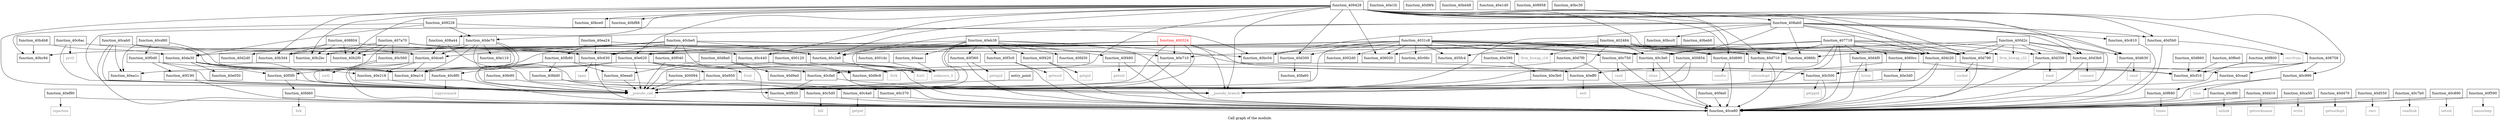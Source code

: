 digraph "Call graph of the module." {
  label="Call graph of the module.";
  node [shape=record];

  Node_function_40f190 [label="{function_40f190}"];
  Node_function_40ef90 [label="{function_40ef90}"];
  Node_function_40c06c [label="{function_40c06c}"];
  Node_function_40c2e0 [label="{function_40c2e0}"];
  Node_function_40c370 [label="{function_40c370}"];
  Node_function_40c3e0 [label="{function_40c3e0}"];
  Node_function_40c440 [label="{function_40c440}"];
  Node_function_40c4a0 [label="{function_40c4a0}"];
  Node_function_40d350 [label="{function_40d350}"];
  Node_function_40e1fc [label="{function_40e1fc}"];
  Node_function_40c990 [label="{function_40c990}"];
  Node_function_40d790 [label="{function_40d790}"];
  Node_function_40eea0 [label="{function_40eea0}"];
  Node_function_40c500 [label="{function_40c500}"];
  Node_function_40d7f0 [label="{function_40d7f0}"];
  Node_function_40d3b0 [label="{function_40d3b0}"];
  Node_function_40e218 [label="{function_40e218}"];
  Node_function_40e390 [label="{function_40e390}"];
  Node_function_40d860 [label="{function_40d860}"];
  Node_function_40c9f0 [label="{function_40c9f0}"];
  Node_function_40d410 [label="{function_40d410}"];
  Node_function_40c560 [label="{function_40c560}"];
  Node_function_40d8a0 [label="{function_40d8a0}"];
  Node_function_40e3b0 [label="{function_40e3b0}"];
  Node_function_40d9a0 [label="{function_40d9a0}"];
  Node_function_40c5d0 [label="{function_40c5d0}"];
  Node_function_40d9c8 [label="{function_40d9c8}"];
  Node_function_40ca50 [label="{function_40ca50}"];
  Node_function_40d9f4 [label="{function_40d9f4}"];
  Node_function_40c630 [label="{function_40c630}"];
  Node_function_40cab0 [label="{function_40cab0}"];
  Node_function_40c6ac [label="{function_40c6ac}"];
  Node_function_40c750 [label="{function_40c750}"];
  Node_function_40da30 [label="{function_40da30}"];
  Node_function_40cbe0 [label="{function_40cbe0}"];
  Node_function_40dc20 [label="{function_40dc20}"];
  Node_function_40cd80 [label="{function_40cd80}"];
  Node_function_40dce0 [label="{function_40dce0}"];
  Node_function_40ce80 [label="{function_40ce80}"];
  Node_function_40bf88 [label="{function_40bf88}"];
  Node_function_40eff0 [label="{function_40eff0}"];
  Node_function_40bce0 [label="{function_40bce0}"];
  Node_function_40bd48 [label="{function_40bd48}"];
  Node_function_40beb0 [label="{function_40beb0}"];
  Node_function_40d470 [label="{function_40d470}"];
  Node_function_40e3d0 [label="{function_40e3d0}"];
  Node_function_40d4f0 [label="{function_40d4f0}"];
  Node_function_40e620 [label="{function_40e620}"];
  Node_function_40e710 [label="{function_40e710}"];
  Node_function_40d550 [label="{function_40d550}"];
  Node_function_40e950 [label="{function_40e950}"];
  Node_function_40ea14 [label="{function_40ea14}"];
  Node_function_40f040 [label="{function_40f040}"];
  Node_function_40d5b0 [label="{function_40d5b0}"];
  Node_function_40ea1c [label="{function_40ea1c}"];
  Node_function_40ea24 [label="{function_40ea24}"];
  Node_function_40d630 [label="{function_40d630}"];
  Node_function_40eaac [label="{function_40eaac}"];
  Node_function_40d690 [label="{function_40d690}"];
  Node_function_40eb38 [label="{function_40eb38}"];
  Node_function_40de70 [label="{function_40de70}"];
  Node_function_40cea0 [label="{function_40cea0}"];
  Node_function_40e050 [label="{function_40e050}"];
  Node_function_40c7b0 [label="{function_40c7b0}"];
  Node_function_40cf10 [label="{function_40cf10}"];
  Node_function_40cfa0 [label="{function_40cfa0}"];
  Node_function_40c810 [label="{function_40c810}"];
  Node_function_40c890 [label="{function_40c890}"];
  Node_function_40e110 [label="{function_40e110}"];
  Node_function_40d2d0 [label="{function_40d2d0}"];
  Node_function_40e1d0 [label="{function_40e1d0}"];
  Node_function_40c8f0 [label="{function_40c8f0}"];
  Node_function_40d300 [label="{function_40d300}"];
  Node_function_40d710 [label="{function_40d710}"];
  Node_function_40f0d0 [label="{function_40f0d0}"];
  Node_function_40f5f0 [label="{function_40f5f0}"];
  Node_function_40f680 [label="{function_40f680}"];
  Node_function_40f6e0 [label="{function_40f6e0}"];
  Node_function_40f800 [label="{function_40f800}"];
  Node_function_40f920 [label="{function_40f920}"];
  Node_getpid [color="gray50", fontcolor="gray50", label="{getpid}"];
  Node_getppid [color="gray50", fontcolor="gray50", label="{getppid}"];
  Node_function_40f360 [label="{function_40f360}"];
  Node_function_40f3c0 [label="{function_40f3c0}"];
  Node_function_40f420 [label="{function_40f420}"];
  Node_function_40f480 [label="{function_40f480}"];
  Node_function_40f4e0 [label="{function_40f4e0}"];
  Node_function_40f590 [label="{function_40f590}"];
  Node_function_40fa60 [label="{function_40fa60}"];
  Node_function_40fb80 [label="{function_40fb80}"];
  Node_function_40fd30 [label="{function_40fd30}"];
  Node_function_40fd60 [label="{function_40fd60}"];
  Node_function_40fdd0 [label="{function_40fdd0}"];
  Node_function_40fe90 [label="{function_40fe90}"];
  Node_unknown_0 [color="gray50", fontcolor="gray50", label="{unknown_0}"];
  Node_fcntl [color="gray50", fontcolor="gray50", label="{fcntl}"];
  Node_close [color="gray50", fontcolor="gray50", label="{close}"];
  Node_fork [color="gray50", fontcolor="gray50", label="{fork}"];
  Node_ioctl [color="gray50", fontcolor="gray50", label="{ioctl}"];
  Node_kill [color="gray50", fontcolor="gray50", label="{kill}"];
  Node_open [color="gray50", fontcolor="gray50", label="{open}"];
  Node_prctl [color="gray50", fontcolor="gray50", label="{prctl}"];
  Node_read [color="gray50", fontcolor="gray50", label="{read}"];
  Node_readlink [color="gray50", fontcolor="gray50", label="{readlink}"];
  Node_setsid [color="gray50", fontcolor="gray50", label="{setsid}"];
  Node_sigprocmask [color="gray50", fontcolor="gray50", label="{sigprocmask}"];
  Node_time [color="gray50", fontcolor="gray50", label="{time}"];
  Node_unlink [color="gray50", fontcolor="gray50", label="{unlink}"];
  Node_write [color="gray50", fontcolor="gray50", label="{write}"];
  Node_bind [color="gray50", fontcolor="gray50", label="{bind}"];
  Node_connect [color="gray50", fontcolor="gray50", label="{connect}"];
  Node_getsockname [color="gray50", fontcolor="gray50", label="{getsockname}"];
  Node_getsockopt [color="gray50", fontcolor="gray50", label="{getsockopt}"];
  Node_listen [color="gray50", fontcolor="gray50", label="{listen}"];
  Node_recv [color="gray50", fontcolor="gray50", label="{recv}"];
  Node_recvfrom [color="gray50", fontcolor="gray50", label="{recvfrom}"];
  Node_send [color="gray50", fontcolor="gray50", label="{send}"];
  Node_sendto [color="gray50", fontcolor="gray50", label="{sendto}"];
  Node_setsockopt [color="gray50", fontcolor="gray50", label="{setsockopt}"];
  Node_socket [color="gray50", fontcolor="gray50", label="{socket}"];
  Node_sigaction [color="gray50", fontcolor="gray50", label="{sigaction}"];
  Node_exit [color="gray50", fontcolor="gray50", label="{exit}"];
  Node_fstat [color="gray50", fontcolor="gray50", label="{fstat}"];
  Node_getegid [color="gray50", fontcolor="gray50", label="{getegid}"];
  Node_geteuid [color="gray50", fontcolor="gray50", label="{geteuid}"];
  Node_getgid [color="gray50", fontcolor="gray50", label="{getgid}"];
  Node_getuid [color="gray50", fontcolor="gray50", label="{getuid}"];
  Node_nanosleep [color="gray50", fontcolor="gray50", label="{nanosleep}"];
  Node_times [color="gray50", fontcolor="gray50", label="{times}"];
  Node_brk [color="gray50", fontcolor="gray50", label="{brk}"];
  Node_llvm_bswap_i32 [color="gray50", fontcolor="gray50", label="{llvm_bswap_i32}"];
  Node_llvm_bswap_i16 [color="gray50", fontcolor="gray50", label="{llvm_bswap_i16}"];
  Node___pseudo_call [color="gray50", fontcolor="gray50", label="{__pseudo_call}"];
  Node___pseudo_branch [color="gray50", fontcolor="gray50", label="{__pseudo_branch}"];
  Node_function_400094 [label="{function_400094}"];
  Node_function_400120 [label="{function_400120}"];
  Node_function_4001dc [label="{function_4001dc}"];
  Node_entry_point [label="{entry_point}"];
  Node_function_4002d0 [label="{function_4002d0}"];
  Node_function_400324 [color="red", fontcolor="red", label="{function_400324}"];
  Node_function_400854 [label="{function_400854}"];
  Node_function_4086fc [label="{function_4086fc}"];
  Node_function_400d2c [label="{function_400d2c}"];
  Node_function_402484 [label="{function_402484}"];
  Node_function_4031c8 [label="{function_4031c8}"];
  Node_function_405fc4 [label="{function_405fc4}"];
  Node_function_406020 [label="{function_406020}"];
  Node_function_4060cc [label="{function_4060cc}"];
  Node_function_407718 [label="{function_407718}"];
  Node_function_407a70 [label="{function_407a70}"];
  Node_function_408758 [label="{function_408758}"];
  Node_function_408804 [label="{function_408804}"];
  Node_function_408958 [label="{function_408958}"];
  Node_function_408a44 [label="{function_408a44}"];
  Node_function_408ab0 [label="{function_408ab0}"];
  Node_function_409228 [label="{function_409228}"];
  Node_function_409428 [label="{function_409428}"];
  Node_function_40b2bc [label="{function_40b2bc}"];
  Node_function_40b2f0 [label="{function_40b2f0}"];
  Node_function_40b3d4 [label="{function_40b3d4}"];
  Node_function_40b4b8 [label="{function_40b4b8}"];
  Node_function_40bc04 [label="{function_40bc04}"];
  Node_function_40bc30 [label="{function_40bc30}"];
  Node_function_40bc94 [label="{function_40bc94}"];
  Node_function_40bcc0 [label="{function_40bcc0}"];
  Node_function_40f190 -> Node_function_40ce80;
  Node_function_40f190 -> Node___pseudo_call;
  Node_function_40ef90 -> Node_function_40ce80;
  Node_function_40ef90 -> Node_sigaction;
  Node_function_40c2e0 -> Node_unknown_0;
  Node_function_40c2e0 -> Node_fcntl;
  Node_function_40c370 -> Node_function_40ce80;
  Node_function_40c3e0 -> Node_function_40ce80;
  Node_function_40c3e0 -> Node_close;
  Node_function_40c440 -> Node_function_40ce80;
  Node_function_40c440 -> Node_fork;
  Node_function_40c4a0 -> Node_function_40ce80;
  Node_function_40c4a0 -> Node_getpid;
  Node_function_40d350 -> Node_function_40ce80;
  Node_function_40d350 -> Node_bind;
  Node_function_40c990 -> Node_function_40ce80;
  Node_function_40c990 -> Node_time;
  Node_function_40d790 -> Node_function_40ce80;
  Node_function_40d790 -> Node_socket;
  Node_function_40eea0 -> Node___pseudo_call;
  Node_function_40c500 -> Node_function_40ce80;
  Node_function_40c500 -> Node_getppid;
  Node_function_40d7f0 -> Node_function_40d9c8;
  Node_function_40d7f0 -> Node_function_40ce80;
  Node_function_40d3b0 -> Node_function_40ce80;
  Node_function_40d3b0 -> Node_connect;
  Node_function_40e218 -> Node___pseudo_call;
  Node_function_40e390 -> Node_function_40e3b0;
  Node_function_40d860 -> Node_function_40cf10;
  Node_function_40c9f0 -> Node_function_40ce80;
  Node_function_40c9f0 -> Node_unlink;
  Node_function_40d410 -> Node_function_40ce80;
  Node_function_40d410 -> Node_getsockname;
  Node_function_40c560 -> Node_function_40ce80;
  Node_function_40c560 -> Node_ioctl;
  Node_function_40d8a0 -> Node_function_40eea0;
  Node_function_40d8a0 -> Node_function_40d9a0;
  Node_function_40d8a0 -> Node_function_40d9c8;
  Node_function_40d8a0 -> Node_function_40ce80;
  Node_function_40e3b0 -> Node___pseudo_branch;
  Node_function_40c5d0 -> Node_function_40ce80;
  Node_function_40c5d0 -> Node_kill;
  Node_function_40ca50 -> Node_function_40ce80;
  Node_function_40ca50 -> Node_write;
  Node_function_40c630 -> Node_function_40ce80;
  Node_function_40c630 -> Node_open;
  Node_function_40cab0 -> Node_function_40c3e0;
  Node_function_40cab0 -> Node_function_40dce0;
  Node_function_40cab0 -> Node_function_40ce80;
  Node_function_40cab0 -> Node_function_40ea14;
  Node_function_40cab0 -> Node_function_40ea1c;
  Node_function_40cab0 -> Node___pseudo_call;
  Node_function_40c6ac -> Node_function_40c630;
  Node_function_40c6ac -> Node_prctl;
  Node_function_40c6ac -> Node___pseudo_call;
  Node_function_40c750 -> Node_function_40ce80;
  Node_function_40c750 -> Node_read;
  Node_function_40da30 -> Node_function_40e218;
  Node_function_40da30 -> Node_function_40ea14;
  Node_function_40da30 -> Node_function_40e050;
  Node_function_40da30 -> Node_function_40f5f0;
  Node_function_40da30 -> Node___pseudo_call;
  Node_function_40cbe0 -> Node_function_40c2e0;
  Node_function_40cbe0 -> Node_function_40c3e0;
  Node_function_40cbe0 -> Node_function_40c630;
  Node_function_40cbe0 -> Node_function_40da30;
  Node_function_40cbe0 -> Node_function_40dc20;
  Node_function_40cbe0 -> Node_function_40dce0;
  Node_function_40cbe0 -> Node_function_40ce80;
  Node_function_40cbe0 -> Node_function_40ea14;
  Node_function_40cbe0 -> Node_function_40f040;
  Node_function_40dc20 -> Node_function_40ce80;
  Node_function_40dc20 -> Node_function_40cf10;
  Node_function_40dc20 -> Node___pseudo_call;
  Node_function_40cd80 -> Node_function_40ea14;
  Node_function_40cd80 -> Node_function_40ea1c;
  Node_function_40cd80 -> Node_function_40f0d0;
  Node_function_40dce0 -> Node_function_40e218;
  Node_function_40dce0 -> Node_function_40ea14;
  Node_function_40dce0 -> Node_function_40f5f0;
  Node_function_40dce0 -> Node___pseudo_call;
  Node_function_40bf88 -> Node___pseudo_call;
  Node_function_40eff0 -> Node_exit;
  Node_function_40beb0 -> Node_function_40c750;
  Node_function_40d470 -> Node_function_40ce80;
  Node_function_40d470 -> Node_getsockopt;
  Node_function_40e3d0 -> Node___pseudo_call;
  Node_function_40d4f0 -> Node_function_40ce80;
  Node_function_40d4f0 -> Node_listen;
  Node_function_40e620 -> Node_function_40eff0;
  Node_function_40e620 -> Node_function_40e950;
  Node_function_40e620 -> Node_function_40ea14;
  Node_function_40e620 -> Node_function_40ea1c;
  Node_function_40e620 -> Node_unknown_0;
  Node_function_40e620 -> Node___pseudo_call;
  Node_function_40e710 -> Node___pseudo_call;
  Node_function_40d550 -> Node_function_40ce80;
  Node_function_40d550 -> Node_recv;
  Node_function_40e950 -> Node___pseudo_call;
  Node_function_40e950 -> Node___pseudo_branch;
  Node_function_40f040 -> Node_fstat;
  Node_function_40f040 -> Node___pseudo_call;
  Node_function_40d5b0 -> Node_function_40ce80;
  Node_function_40d5b0 -> Node_recvfrom;
  Node_function_40ea24 -> Node_function_40c2e0;
  Node_function_40ea24 -> Node_function_40c630;
  Node_function_40ea24 -> Node_function_40fb80;
  Node_function_40d630 -> Node_function_40ce80;
  Node_function_40d630 -> Node_send;
  Node_function_40eaac -> Node_unknown_0;
  Node_function_40d690 -> Node_function_40ce80;
  Node_function_40d690 -> Node_sendto;
  Node_function_40eb38 -> Node_function_40ce80;
  Node_function_40eb38 -> Node_function_40e620;
  Node_function_40eb38 -> Node_function_40eaac;
  Node_function_40eb38 -> Node_function_40cf10;
  Node_function_40eb38 -> Node_function_40f920;
  Node_function_40eb38 -> Node_function_40f360;
  Node_function_40eb38 -> Node_function_40f3c0;
  Node_function_40eb38 -> Node_function_40f420;
  Node_function_40eb38 -> Node_function_40f480;
  Node_function_40eb38 -> Node_function_40fd30;
  Node_function_40eb38 -> Node_unknown_0;
  Node_function_40eb38 -> Node___pseudo_call;
  Node_function_40de70 -> Node_function_40e218;
  Node_function_40de70 -> Node_function_40da30;
  Node_function_40de70 -> Node_function_40dce0;
  Node_function_40de70 -> Node_function_40ea14;
  Node_function_40de70 -> Node_function_40e110;
  Node_function_40de70 -> Node_function_40f920;
  Node_function_40de70 -> Node___pseudo_call;
  Node_function_40cea0 -> Node_function_40f680;
  Node_function_40c7b0 -> Node_function_40ce80;
  Node_function_40c7b0 -> Node_readlink;
  Node_function_40cfa0 -> Node_function_40f920;
  Node_function_40cfa0 -> Node___pseudo_branch;
  Node_function_40c810 -> Node_function_40ce80;
  Node_function_40c890 -> Node_function_40ce80;
  Node_function_40c890 -> Node_setsid;
  Node_function_40c8f0 -> Node_function_40ce80;
  Node_function_40c8f0 -> Node_sigprocmask;
  Node_function_40d300 -> Node_function_40fa60;
  Node_function_40d710 -> Node_function_40ce80;
  Node_function_40d710 -> Node_setsockopt;
  Node_function_40f0d0 -> Node_function_40f190;
  Node_function_40f0d0 -> Node_function_40cfa0;
  Node_function_40f0d0 -> Node___pseudo_call;
  Node_function_40f5f0 -> Node_function_40fd60;
  Node_function_40f5f0 -> Node___pseudo_call;
  Node_function_40f680 -> Node_function_40ce80;
  Node_function_40f680 -> Node_times;
  Node_function_40f6e0 -> Node_function_40cf10;
  Node_function_40f800 -> Node_function_40cf10;
  Node_function_40f360 -> Node_function_40ce80;
  Node_function_40f360 -> Node_getegid;
  Node_function_40f3c0 -> Node_function_40ce80;
  Node_function_40f3c0 -> Node_geteuid;
  Node_function_40f420 -> Node_function_40ce80;
  Node_function_40f420 -> Node_getgid;
  Node_function_40f480 -> Node_function_40ce80;
  Node_function_40f480 -> Node_getuid;
  Node_function_40f4e0 -> Node_function_40ce80;
  Node_function_40f590 -> Node_function_40ce80;
  Node_function_40f590 -> Node_nanosleep;
  Node_function_40fb80 -> Node_function_40eea0;
  Node_function_40fb80 -> Node_function_40d9c8;
  Node_function_40fb80 -> Node_function_40ea14;
  Node_function_40fb80 -> Node_function_40c8f0;
  Node_function_40fb80 -> Node_function_40fdd0;
  Node_function_40fb80 -> Node___pseudo_call;
  Node_function_40fd60 -> Node_function_40ce80;
  Node_function_40fd60 -> Node_brk;
  Node_function_40fdd0 -> Node_function_40c4a0;
  Node_function_40fdd0 -> Node_function_40c5d0;
  Node_function_40fdd0 -> Node___pseudo_call;
  Node_function_40fe90 -> Node___pseudo_call;
  Node_function_400094 -> Node___pseudo_call;
  Node_function_400120 -> Node_unknown_0;
  Node_function_400120 -> Node___pseudo_call;
  Node_function_4001dc -> Node_unknown_0;
  Node_entry_point -> Node___pseudo_call;
  Node_function_400324 -> Node_function_40c440;
  Node_function_400324 -> Node_function_40c500;
  Node_function_400324 -> Node_function_40c5d0;
  Node_function_400324 -> Node_function_40e620;
  Node_function_400324 -> Node_function_40e710;
  Node_function_400324 -> Node___pseudo_call;
  Node_function_400324 -> Node___pseudo_branch;
  Node_function_400854 -> Node___pseudo_call;
  Node_function_400854 -> Node___pseudo_branch;
  Node_function_400d2c -> Node_function_40d350;
  Node_function_400d2c -> Node_function_40d790;
  Node_function_400d2c -> Node_function_40d3b0;
  Node_function_400d2c -> Node_function_40dc20;
  Node_function_400d2c -> Node_function_40d630;
  Node_function_400d2c -> Node_llvm_bswap_i32;
  Node_function_400d2c -> Node___pseudo_call;
  Node_function_400d2c -> Node_function_400854;
  Node_function_400d2c -> Node_function_4086fc;
  Node_function_402484 -> Node_function_40c3e0;
  Node_function_402484 -> Node_function_40d790;
  Node_function_402484 -> Node_function_40dc20;
  Node_function_402484 -> Node_function_40d690;
  Node_function_402484 -> Node_function_40d710;
  Node_function_402484 -> Node_llvm_bswap_i32;
  Node_function_402484 -> Node_llvm_bswap_i16;
  Node_function_402484 -> Node___pseudo_call;
  Node_function_402484 -> Node_function_400854;
  Node_function_402484 -> Node_function_4086fc;
  Node_function_402484 -> Node_function_405fc4;
  Node_function_402484 -> Node_function_406020;
  Node_function_4031c8 -> Node_function_40c06c;
  Node_function_4031c8 -> Node_function_40c3e0;
  Node_function_4031c8 -> Node_function_40d790;
  Node_function_4031c8 -> Node_function_40c630;
  Node_function_4031c8 -> Node_function_40c750;
  Node_function_4031c8 -> Node_function_40dc20;
  Node_function_4031c8 -> Node_function_40d690;
  Node_function_4031c8 -> Node_function_40d300;
  Node_function_4031c8 -> Node_function_40d710;
  Node_function_4031c8 -> Node_llvm_bswap_i16;
  Node_function_4031c8 -> Node___pseudo_call;
  Node_function_4031c8 -> Node_function_4002d0;
  Node_function_4031c8 -> Node_function_400854;
  Node_function_4031c8 -> Node_function_4086fc;
  Node_function_4031c8 -> Node_function_405fc4;
  Node_function_4031c8 -> Node_function_406020;
  Node_function_4031c8 -> Node_function_40b2bc;
  Node_function_4031c8 -> Node_function_40b2f0;
  Node_function_4031c8 -> Node_function_40b3d4;
  Node_function_4031c8 -> Node_function_40bc04;
  Node_function_4031c8 -> Node_function_40bc94;
  Node_function_4060cc -> Node_function_40eff0;
  Node_function_4060cc -> Node_function_40e3d0;
  Node_function_4060cc -> Node_function_40cea0;
  Node_function_407718 -> Node_function_40c2e0;
  Node_function_407718 -> Node_function_40c3e0;
  Node_function_407718 -> Node_function_40d350;
  Node_function_407718 -> Node_function_40d790;
  Node_function_407718 -> Node_function_40d3b0;
  Node_function_407718 -> Node_function_40ce80;
  Node_function_407718 -> Node_function_40d4f0;
  Node_function_407718 -> Node_function_40e710;
  Node_function_407718 -> Node_function_40d710;
  Node_function_407718 -> Node___pseudo_call;
  Node_function_407718 -> Node___pseudo_branch;
  Node_function_407718 -> Node_function_4060cc;
  Node_function_407a70 -> Node_function_40c440;
  Node_function_407a70 -> Node_function_40c560;
  Node_function_407a70 -> Node_function_40c630;
  Node_function_407a70 -> Node_function_40e620;
  Node_function_407a70 -> Node_function_40e710;
  Node_function_407a70 -> Node___pseudo_call;
  Node_function_407a70 -> Node_function_40b2bc;
  Node_function_407a70 -> Node_function_40b2f0;
  Node_function_407a70 -> Node_function_40b3d4;
  Node_function_408758 -> Node_function_40c4a0;
  Node_function_408758 -> Node_function_40c990;
  Node_function_408758 -> Node_function_40c500;
  Node_function_408758 -> Node_function_40cea0;
  Node_function_408804 -> Node_function_40d2d0;
  Node_function_408804 -> Node_function_40b2bc;
  Node_function_408804 -> Node_function_40b2f0;
  Node_function_408804 -> Node_function_40b3d4;
  Node_function_408804 -> Node_function_40bc04;
  Node_function_408a44 -> Node_function_40dce0;
  Node_function_408a44 -> Node___pseudo_branch;
  Node_function_408ab0 -> Node_function_40c2e0;
  Node_function_408ab0 -> Node_function_40c3e0;
  Node_function_408ab0 -> Node_function_40d790;
  Node_function_408ab0 -> Node_function_40d3b0;
  Node_function_408ab0 -> Node_function_40dc20;
  Node_function_408ab0 -> Node_function_40d5b0;
  Node_function_408ab0 -> Node_function_40d630;
  Node_function_408ab0 -> Node_function_40de70;
  Node_function_408ab0 -> Node_function_40c810;
  Node_function_408ab0 -> Node___pseudo_call;
  Node_function_408ab0 -> Node_function_4086fc;
  Node_function_408ab0 -> Node_function_40bc04;
  Node_function_408ab0 -> Node_function_40bcc0;
  Node_function_409228 -> Node_function_40da30;
  Node_function_409228 -> Node_function_40de70;
  Node_function_409228 -> Node_function_40bc04;
  Node_function_409228 -> Node_function_40bc94;
  Node_function_409428 -> Node_function_40c2e0;
  Node_function_409428 -> Node_function_40c3e0;
  Node_function_409428 -> Node_function_40c440;
  Node_function_409428 -> Node_function_40c990;
  Node_function_409428 -> Node_function_40d790;
  Node_function_409428 -> Node_function_40d3b0;
  Node_function_409428 -> Node_function_40dc20;
  Node_function_409428 -> Node_function_40bf88;
  Node_function_409428 -> Node_function_40bce0;
  Node_function_409428 -> Node_function_40e620;
  Node_function_409428 -> Node_function_40d5b0;
  Node_function_409428 -> Node_function_40d630;
  Node_function_409428 -> Node_function_40d690;
  Node_function_409428 -> Node_function_40cfa0;
  Node_function_409428 -> Node_function_40d300;
  Node_function_409428 -> Node_function_40d710;
  Node_function_409428 -> Node___pseudo_call;
  Node_function_409428 -> Node___pseudo_branch;
  Node_function_409428 -> Node_function_4086fc;
  Node_function_409428 -> Node_function_406020;
  Node_function_409428 -> Node_function_408758;
  Node_function_409428 -> Node_function_408a44;
  Node_function_409428 -> Node_function_408ab0;
  Node_function_409428 -> Node_function_40b2bc;
  Node_function_409428 -> Node_function_40b2f0;
  Node_function_409428 -> Node_function_40b3d4;
  Node_function_40b4b8 -> Node_function_40da30;
  Node_function_40b4b8 -> Node_function_40bc94;
}
